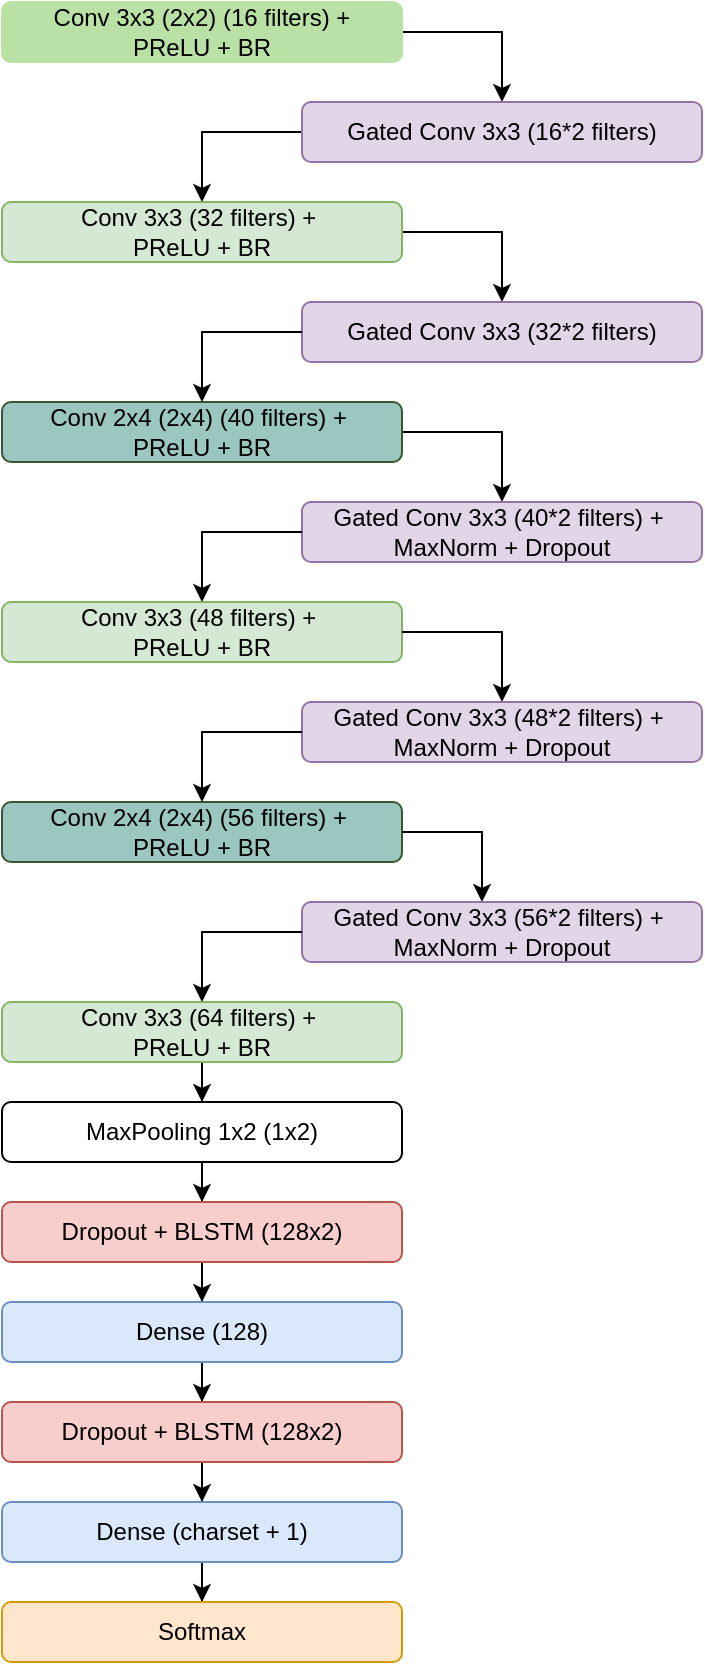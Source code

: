 <mxfile version="10.8.9" type="google"><diagram id="UqZhYOp2KMos79nCGGqM" name="Page-1"><mxGraphModel dx="1162" dy="635" grid="1" gridSize="10" guides="1" tooltips="1" connect="1" arrows="1" fold="1" page="1" pageScale="1" pageWidth="850" pageHeight="1100" math="0" shadow="0"><root><mxCell id="0"/><mxCell id="1" parent="0"/><mxCell id="tce1EjP7A7SKQWlE2Ylf-5" value="" style="edgeStyle=orthogonalEdgeStyle;rounded=0;orthogonalLoop=1;jettySize=auto;html=1;exitX=1;exitY=0.5;exitDx=0;exitDy=0;" edge="1" parent="1" source="tce1EjP7A7SKQWlE2Ylf-6" target="tce1EjP7A7SKQWlE2Ylf-8"><mxGeometry relative="1" as="geometry"><Array as="points"><mxPoint x="420" y="255"/></Array></mxGeometry></mxCell><mxCell id="tce1EjP7A7SKQWlE2Ylf-6" value="Conv 2x4 (2x4) (40 filters) +&amp;nbsp;&lt;br&gt;PReLU + BR" style="rounded=1;whiteSpace=wrap;html=1;fillColor=#9AC7BF;strokeColor=#3A5431;fontColor=#000000;" vertex="1" parent="1"><mxGeometry x="170" y="240" width="200" height="30" as="geometry"/></mxCell><mxCell id="tce1EjP7A7SKQWlE2Ylf-7" value="Conv 3x3 (48 filters) +&amp;nbsp;&lt;br&gt;PReLU + BR" style="rounded=1;whiteSpace=wrap;html=1;fillColor=#d5e8d4;strokeColor=#82b366;" vertex="1" parent="1"><mxGeometry x="170" y="340" width="200" height="30" as="geometry"/></mxCell><mxCell id="tce1EjP7A7SKQWlE2Ylf-8" value="Gated Conv 3x3 (40*2 filters) +&amp;nbsp;&lt;br&gt;MaxNorm + Dropout&lt;br&gt;" style="rounded=1;whiteSpace=wrap;html=1;fillColor=#e1d5e7;strokeColor=#9673a6;" vertex="1" parent="1"><mxGeometry x="320" y="290" width="200" height="30" as="geometry"/></mxCell><mxCell id="tce1EjP7A7SKQWlE2Ylf-9" value="" style="edgeStyle=orthogonalEdgeStyle;rounded=0;orthogonalLoop=1;jettySize=auto;html=1;exitX=1;exitY=0.5;exitDx=0;exitDy=0;" edge="1" parent="1" source="tce1EjP7A7SKQWlE2Ylf-7" target="tce1EjP7A7SKQWlE2Ylf-10"><mxGeometry relative="1" as="geometry"><mxPoint x="370" y="480" as="sourcePoint"/><Array as="points"><mxPoint x="420" y="355"/></Array></mxGeometry></mxCell><mxCell id="tce1EjP7A7SKQWlE2Ylf-10" value="Gated Conv 3x3 (48*2 filters) +&amp;nbsp;&lt;br&gt;MaxNorm + Dropout" style="rounded=1;whiteSpace=wrap;html=1;fillColor=#e1d5e7;strokeColor=#9673a6;" vertex="1" parent="1"><mxGeometry x="320" y="390" width="200" height="30" as="geometry"/></mxCell><mxCell id="tce1EjP7A7SKQWlE2Ylf-11" value="Conv 2x4 (2x4) (56 filters) +&amp;nbsp;&lt;br&gt;PReLU + BR" style="rounded=1;whiteSpace=wrap;html=1;fillColor=#9AC7BF;strokeColor=#3A5431;fontColor=#000000;" vertex="1" parent="1"><mxGeometry x="170" y="440" width="200" height="30" as="geometry"/></mxCell><mxCell id="tce1EjP7A7SKQWlE2Ylf-12" value="" style="edgeStyle=orthogonalEdgeStyle;rounded=0;orthogonalLoop=1;jettySize=auto;html=1;" edge="1" parent="1" source="tce1EjP7A7SKQWlE2Ylf-13" target="tce1EjP7A7SKQWlE2Ylf-15"><mxGeometry relative="1" as="geometry"/></mxCell><mxCell id="tce1EjP7A7SKQWlE2Ylf-13" value="Conv 3x3 (64 filters) +&amp;nbsp;&lt;br&gt;PReLU + BR" style="rounded=1;whiteSpace=wrap;html=1;fillColor=#d5e8d4;strokeColor=#82b366;" vertex="1" parent="1"><mxGeometry x="170" y="540" width="200" height="30" as="geometry"/></mxCell><mxCell id="tce1EjP7A7SKQWlE2Ylf-14" value="" style="edgeStyle=orthogonalEdgeStyle;rounded=0;orthogonalLoop=1;jettySize=auto;html=1;" edge="1" parent="1" source="tce1EjP7A7SKQWlE2Ylf-15" target="tce1EjP7A7SKQWlE2Ylf-17"><mxGeometry relative="1" as="geometry"/></mxCell><mxCell id="tce1EjP7A7SKQWlE2Ylf-15" value="MaxPooling 1x2 (1x2)" style="rounded=1;whiteSpace=wrap;html=1;" vertex="1" parent="1"><mxGeometry x="170" y="590" width="200" height="30" as="geometry"/></mxCell><mxCell id="tce1EjP7A7SKQWlE2Ylf-16" value="" style="edgeStyle=orthogonalEdgeStyle;rounded=0;orthogonalLoop=1;jettySize=auto;html=1;" edge="1" parent="1" source="tce1EjP7A7SKQWlE2Ylf-17" target="tce1EjP7A7SKQWlE2Ylf-19"><mxGeometry relative="1" as="geometry"/></mxCell><mxCell id="tce1EjP7A7SKQWlE2Ylf-17" value="Dropout + BLSTM (128x2)" style="rounded=1;whiteSpace=wrap;html=1;fillColor=#f8cecc;strokeColor=#b85450;" vertex="1" parent="1"><mxGeometry x="170" y="640" width="200" height="30" as="geometry"/></mxCell><mxCell id="tce1EjP7A7SKQWlE2Ylf-18" value="" style="edgeStyle=orthogonalEdgeStyle;rounded=0;orthogonalLoop=1;jettySize=auto;html=1;" edge="1" parent="1" source="tce1EjP7A7SKQWlE2Ylf-19" target="tce1EjP7A7SKQWlE2Ylf-21"><mxGeometry relative="1" as="geometry"/></mxCell><mxCell id="tce1EjP7A7SKQWlE2Ylf-19" value="Dense (128)" style="rounded=1;whiteSpace=wrap;html=1;fillColor=#dae8fc;strokeColor=#6c8ebf;" vertex="1" parent="1"><mxGeometry x="170" y="690" width="200" height="30" as="geometry"/></mxCell><mxCell id="tce1EjP7A7SKQWlE2Ylf-20" value="" style="edgeStyle=orthogonalEdgeStyle;rounded=0;orthogonalLoop=1;jettySize=auto;html=1;" edge="1" parent="1" source="tce1EjP7A7SKQWlE2Ylf-21" target="tce1EjP7A7SKQWlE2Ylf-23"><mxGeometry relative="1" as="geometry"/></mxCell><mxCell id="tce1EjP7A7SKQWlE2Ylf-21" value="Dropout +&amp;nbsp;BLSTM (128x2)" style="rounded=1;whiteSpace=wrap;html=1;fillColor=#f8cecc;strokeColor=#b85450;" vertex="1" parent="1"><mxGeometry x="170" y="740" width="200" height="30" as="geometry"/></mxCell><mxCell id="tce1EjP7A7SKQWlE2Ylf-22" value="" style="edgeStyle=orthogonalEdgeStyle;rounded=0;orthogonalLoop=1;jettySize=auto;html=1;" edge="1" parent="1" source="tce1EjP7A7SKQWlE2Ylf-23" target="tce1EjP7A7SKQWlE2Ylf-24"><mxGeometry relative="1" as="geometry"/></mxCell><mxCell id="tce1EjP7A7SKQWlE2Ylf-23" value="Dense (charset + 1)" style="rounded=1;whiteSpace=wrap;html=1;fillColor=#dae8fc;strokeColor=#6c8ebf;" vertex="1" parent="1"><mxGeometry x="170" y="790" width="200" height="30" as="geometry"/></mxCell><mxCell id="tce1EjP7A7SKQWlE2Ylf-24" value="Softmax" style="rounded=1;whiteSpace=wrap;html=1;fillColor=#ffe6cc;strokeColor=#d79b00;" vertex="1" parent="1"><mxGeometry x="170" y="840" width="200" height="30" as="geometry"/></mxCell><mxCell id="tce1EjP7A7SKQWlE2Ylf-25" value="" style="edgeStyle=orthogonalEdgeStyle;rounded=0;orthogonalLoop=1;jettySize=auto;html=1;exitX=1;exitY=0.5;exitDx=0;exitDy=0;" edge="1" parent="1" source="tce1EjP7A7SKQWlE2Ylf-11" target="tce1EjP7A7SKQWlE2Ylf-26"><mxGeometry relative="1" as="geometry"><mxPoint x="370" y="640" as="sourcePoint"/><Array as="points"><mxPoint x="410" y="455"/></Array></mxGeometry></mxCell><mxCell id="tce1EjP7A7SKQWlE2Ylf-26" value="Gated Conv 3x3 (56*2 filters) +&amp;nbsp;&lt;br&gt;MaxNorm + Dropout" style="rounded=1;whiteSpace=wrap;html=1;fillColor=#e1d5e7;strokeColor=#9673a6;" vertex="1" parent="1"><mxGeometry x="320" y="490" width="200" height="30" as="geometry"/></mxCell><mxCell id="tce1EjP7A7SKQWlE2Ylf-33" value="" style="edgeStyle=orthogonalEdgeStyle;rounded=0;orthogonalLoop=1;jettySize=auto;html=1;exitX=1;exitY=0.5;exitDx=0;exitDy=0;" edge="1" parent="1" source="tce1EjP7A7SKQWlE2Ylf-34" target="tce1EjP7A7SKQWlE2Ylf-35"><mxGeometry relative="1" as="geometry"><Array as="points"><mxPoint x="420" y="155"/></Array></mxGeometry></mxCell><mxCell id="tce1EjP7A7SKQWlE2Ylf-34" value="Conv 3x3&amp;nbsp;(32 filters) +&amp;nbsp;&lt;br&gt;PReLU + BR" style="rounded=1;whiteSpace=wrap;html=1;fillColor=#d5e8d4;strokeColor=#82b366;" vertex="1" parent="1"><mxGeometry x="170" y="140" width="200" height="30" as="geometry"/></mxCell><mxCell id="tce1EjP7A7SKQWlE2Ylf-35" value="Gated Conv 3x3 (32*2 filters)" style="rounded=1;whiteSpace=wrap;html=1;fillColor=#e1d5e7;strokeColor=#9673a6;" vertex="1" parent="1"><mxGeometry x="320" y="190" width="200" height="30" as="geometry"/></mxCell><mxCell id="tce1EjP7A7SKQWlE2Ylf-38" value="" style="edgeStyle=orthogonalEdgeStyle;rounded=0;orthogonalLoop=1;jettySize=auto;html=1;exitX=1;exitY=0.5;exitDx=0;exitDy=0;" edge="1" parent="1" source="tce1EjP7A7SKQWlE2Ylf-39" target="tce1EjP7A7SKQWlE2Ylf-40"><mxGeometry relative="1" as="geometry"><Array as="points"><mxPoint x="420" y="55"/></Array></mxGeometry></mxCell><mxCell id="tce1EjP7A7SKQWlE2Ylf-39" value="Conv 3x3 (2x2) (16 filters) + &lt;br&gt;PReLU + BR" style="rounded=1;whiteSpace=wrap;html=1;fillColor=#B9E0A5;strokeColor=#B9E0A5;" vertex="1" parent="1"><mxGeometry x="170" y="40" width="200" height="30" as="geometry"/></mxCell><mxCell id="tce1EjP7A7SKQWlE2Ylf-44" value="" style="edgeStyle=orthogonalEdgeStyle;rounded=0;orthogonalLoop=1;jettySize=auto;html=1;" edge="1" parent="1" source="tce1EjP7A7SKQWlE2Ylf-40" target="tce1EjP7A7SKQWlE2Ylf-34"><mxGeometry relative="1" as="geometry"><mxPoint x="240" y="105" as="targetPoint"/><Array as="points"><mxPoint x="270" y="105"/></Array></mxGeometry></mxCell><mxCell id="tce1EjP7A7SKQWlE2Ylf-40" value="Gated Conv 3x3 (16*2 filters)" style="rounded=1;whiteSpace=wrap;html=1;fillColor=#e1d5e7;strokeColor=#9673a6;" vertex="1" parent="1"><mxGeometry x="320" y="90" width="200" height="30" as="geometry"/></mxCell><mxCell id="tce1EjP7A7SKQWlE2Ylf-45" value="" style="edgeStyle=orthogonalEdgeStyle;rounded=0;orthogonalLoop=1;jettySize=auto;html=1;" edge="1" parent="1" source="tce1EjP7A7SKQWlE2Ylf-35" target="tce1EjP7A7SKQWlE2Ylf-6"><mxGeometry relative="1" as="geometry"><mxPoint x="320" y="205.2" as="sourcePoint"/><mxPoint x="270" y="240" as="targetPoint"/><Array as="points"><mxPoint x="270" y="205"/></Array></mxGeometry></mxCell><mxCell id="tce1EjP7A7SKQWlE2Ylf-46" value="" style="edgeStyle=orthogonalEdgeStyle;rounded=0;orthogonalLoop=1;jettySize=auto;html=1;" edge="1" parent="1" source="tce1EjP7A7SKQWlE2Ylf-8" target="tce1EjP7A7SKQWlE2Ylf-7"><mxGeometry relative="1" as="geometry"><mxPoint x="320" y="305.2" as="sourcePoint"/><mxPoint x="270" y="340" as="targetPoint"/><Array as="points"><mxPoint x="270" y="305"/></Array></mxGeometry></mxCell><mxCell id="tce1EjP7A7SKQWlE2Ylf-47" value="" style="edgeStyle=orthogonalEdgeStyle;rounded=0;orthogonalLoop=1;jettySize=auto;html=1;" edge="1" parent="1" source="tce1EjP7A7SKQWlE2Ylf-10" target="tce1EjP7A7SKQWlE2Ylf-11"><mxGeometry relative="1" as="geometry"><mxPoint x="320" y="405.2" as="sourcePoint"/><mxPoint x="270" y="440" as="targetPoint"/><Array as="points"><mxPoint x="270" y="405"/></Array></mxGeometry></mxCell><mxCell id="tce1EjP7A7SKQWlE2Ylf-48" value="" style="edgeStyle=orthogonalEdgeStyle;rounded=0;orthogonalLoop=1;jettySize=auto;html=1;" edge="1" parent="1" source="tce1EjP7A7SKQWlE2Ylf-26" target="tce1EjP7A7SKQWlE2Ylf-13"><mxGeometry relative="1" as="geometry"><mxPoint x="320" y="505.2" as="sourcePoint"/><mxPoint x="270" y="540" as="targetPoint"/><Array as="points"><mxPoint x="270" y="505"/></Array></mxGeometry></mxCell></root></mxGraphModel></diagram></mxfile>